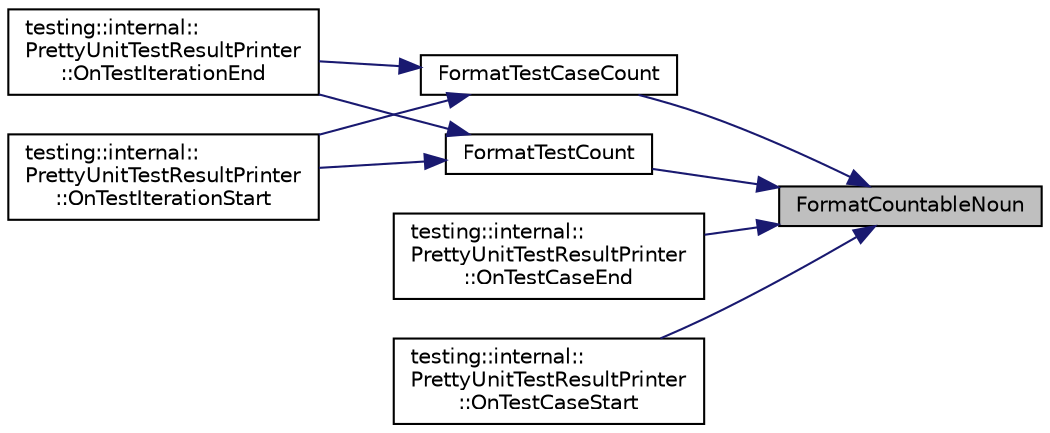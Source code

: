digraph "FormatCountableNoun"
{
 // INTERACTIVE_SVG=YES
 // LATEX_PDF_SIZE
  bgcolor="transparent";
  edge [fontname="Helvetica",fontsize="10",labelfontname="Helvetica",labelfontsize="10"];
  node [fontname="Helvetica",fontsize="10",shape=record];
  rankdir="RL";
  Node1 [label="FormatCountableNoun",height=0.2,width=0.4,color="black", fillcolor="grey75", style="filled", fontcolor="black",tooltip=" "];
  Node1 -> Node2 [dir="back",color="midnightblue",fontsize="10",style="solid",fontname="Helvetica"];
  Node2 [label="FormatTestCaseCount",height=0.2,width=0.4,color="black",URL="$d0/d75/namespacetesting_ab8cabb45f3d8c52d336372c1b62d75c5.html#ab8cabb45f3d8c52d336372c1b62d75c5",tooltip=" "];
  Node2 -> Node3 [dir="back",color="midnightblue",fontsize="10",style="solid",fontname="Helvetica"];
  Node3 [label="testing::internal::\lPrettyUnitTestResultPrinter\l::OnTestIterationEnd",height=0.2,width=0.4,color="black",URL="$d6/d49/classtesting_1_1internal_1_1PrettyUnitTestResultPrinter_aa21b349a51378e47877ee6d153c37116.html#aa21b349a51378e47877ee6d153c37116",tooltip=" "];
  Node2 -> Node4 [dir="back",color="midnightblue",fontsize="10",style="solid",fontname="Helvetica"];
  Node4 [label="testing::internal::\lPrettyUnitTestResultPrinter\l::OnTestIterationStart",height=0.2,width=0.4,color="black",URL="$d6/d49/classtesting_1_1internal_1_1PrettyUnitTestResultPrinter_aab7032bcb450f58f2ce48c00ad6401e8.html#aab7032bcb450f58f2ce48c00ad6401e8",tooltip=" "];
  Node1 -> Node5 [dir="back",color="midnightblue",fontsize="10",style="solid",fontname="Helvetica"];
  Node5 [label="FormatTestCount",height=0.2,width=0.4,color="black",URL="$d0/d75/namespacetesting_a7420a0eb48a02ba210e265afb75febdf.html#a7420a0eb48a02ba210e265afb75febdf",tooltip=" "];
  Node5 -> Node3 [dir="back",color="midnightblue",fontsize="10",style="solid",fontname="Helvetica"];
  Node5 -> Node4 [dir="back",color="midnightblue",fontsize="10",style="solid",fontname="Helvetica"];
  Node1 -> Node6 [dir="back",color="midnightblue",fontsize="10",style="solid",fontname="Helvetica"];
  Node6 [label="testing::internal::\lPrettyUnitTestResultPrinter\l::OnTestCaseEnd",height=0.2,width=0.4,color="black",URL="$d6/d49/classtesting_1_1internal_1_1PrettyUnitTestResultPrinter_adecad7fba2c2b8083a93a152046f06dd.html#adecad7fba2c2b8083a93a152046f06dd",tooltip=" "];
  Node1 -> Node7 [dir="back",color="midnightblue",fontsize="10",style="solid",fontname="Helvetica"];
  Node7 [label="testing::internal::\lPrettyUnitTestResultPrinter\l::OnTestCaseStart",height=0.2,width=0.4,color="black",URL="$d6/d49/classtesting_1_1internal_1_1PrettyUnitTestResultPrinter_ac6bcd29fa938fde58ea70012e7ea420a.html#ac6bcd29fa938fde58ea70012e7ea420a",tooltip=" "];
}
